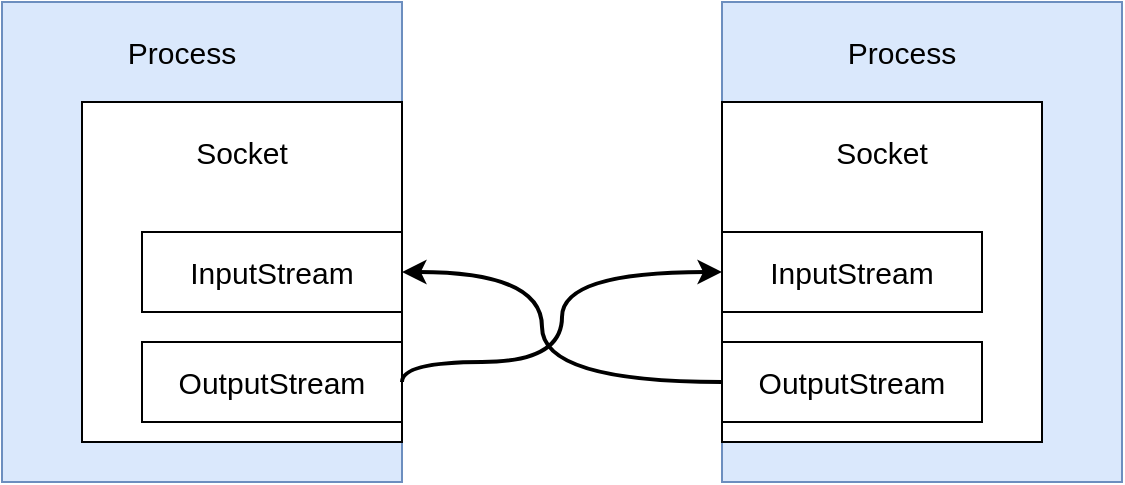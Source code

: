 <mxfile version="15.5.0" type="github">
  <diagram id="AK1Cj9njg4zsHotxsaLM" name="Page-1">
    <mxGraphModel dx="376" dy="402" grid="1" gridSize="10" guides="1" tooltips="1" connect="1" arrows="1" fold="1" page="1" pageScale="1" pageWidth="827" pageHeight="1169" math="0" shadow="0">
      <root>
        <mxCell id="0" />
        <mxCell id="1" parent="0" />
        <mxCell id="bPJQYE5LwPPlGOHjRDQh-1" value="" style="rounded=0;whiteSpace=wrap;html=1;fillColor=#dae8fc;strokeColor=#6c8ebf;" parent="1" vertex="1">
          <mxGeometry x="130" y="150" width="200" height="240" as="geometry" />
        </mxCell>
        <mxCell id="bPJQYE5LwPPlGOHjRDQh-2" value="&lt;font style=&quot;font-size: 15px&quot;&gt;Process&lt;/font&gt;" style="text;html=1;strokeColor=none;fillColor=none;align=center;verticalAlign=middle;whiteSpace=wrap;rounded=0;" parent="1" vertex="1">
          <mxGeometry x="190" y="160" width="60" height="30" as="geometry" />
        </mxCell>
        <mxCell id="bPJQYE5LwPPlGOHjRDQh-3" value="" style="rounded=0;whiteSpace=wrap;html=1;" parent="1" vertex="1">
          <mxGeometry x="170" y="200" width="160" height="170" as="geometry" />
        </mxCell>
        <mxCell id="bPJQYE5LwPPlGOHjRDQh-4" value="&lt;font style=&quot;font-size: 15px&quot;&gt;Socket&lt;/font&gt;" style="text;html=1;strokeColor=none;fillColor=none;align=center;verticalAlign=middle;whiteSpace=wrap;rounded=0;" parent="1" vertex="1">
          <mxGeometry x="220" y="210" width="60" height="30" as="geometry" />
        </mxCell>
        <mxCell id="bPJQYE5LwPPlGOHjRDQh-5" value="&lt;font style=&quot;font-size: 15px&quot;&gt;InputStream&lt;/font&gt;" style="rounded=0;whiteSpace=wrap;html=1;" parent="1" vertex="1">
          <mxGeometry x="200" y="265" width="130" height="40" as="geometry" />
        </mxCell>
        <mxCell id="bPJQYE5LwPPlGOHjRDQh-6" value="&lt;font style=&quot;font-size: 15px&quot;&gt;OutputStream&lt;/font&gt;" style="rounded=0;whiteSpace=wrap;html=1;" parent="1" vertex="1">
          <mxGeometry x="200" y="320" width="130" height="40" as="geometry" />
        </mxCell>
        <mxCell id="bPJQYE5LwPPlGOHjRDQh-7" value="" style="rounded=0;whiteSpace=wrap;html=1;fillColor=#dae8fc;strokeColor=#6c8ebf;" parent="1" vertex="1">
          <mxGeometry x="490" y="150" width="200" height="240" as="geometry" />
        </mxCell>
        <mxCell id="bPJQYE5LwPPlGOHjRDQh-8" value="&lt;font style=&quot;font-size: 15px&quot;&gt;Process&lt;/font&gt;" style="text;html=1;strokeColor=none;fillColor=none;align=center;verticalAlign=middle;whiteSpace=wrap;rounded=0;" parent="1" vertex="1">
          <mxGeometry x="550" y="160" width="60" height="30" as="geometry" />
        </mxCell>
        <mxCell id="bPJQYE5LwPPlGOHjRDQh-9" value="" style="rounded=0;whiteSpace=wrap;html=1;" parent="1" vertex="1">
          <mxGeometry x="490" y="200" width="160" height="170" as="geometry" />
        </mxCell>
        <mxCell id="bPJQYE5LwPPlGOHjRDQh-10" value="&lt;font style=&quot;font-size: 15px&quot;&gt;Socket&lt;/font&gt;" style="text;html=1;strokeColor=none;fillColor=none;align=center;verticalAlign=middle;whiteSpace=wrap;rounded=0;" parent="1" vertex="1">
          <mxGeometry x="540" y="210" width="60" height="30" as="geometry" />
        </mxCell>
        <mxCell id="bPJQYE5LwPPlGOHjRDQh-11" value="&lt;font style=&quot;font-size: 15px&quot;&gt;InputStream&lt;/font&gt;" style="rounded=0;whiteSpace=wrap;html=1;" parent="1" vertex="1">
          <mxGeometry x="490" y="265" width="130" height="40" as="geometry" />
        </mxCell>
        <mxCell id="bPJQYE5LwPPlGOHjRDQh-12" value="&lt;font style=&quot;font-size: 15px&quot;&gt;OutputStream&lt;/font&gt;" style="rounded=0;whiteSpace=wrap;html=1;" parent="1" vertex="1">
          <mxGeometry x="490" y="320" width="130" height="40" as="geometry" />
        </mxCell>
        <mxCell id="bPJQYE5LwPPlGOHjRDQh-14" value="" style="curved=1;endArrow=classic;html=1;rounded=0;fontSize=15;strokeWidth=2;edgeStyle=orthogonalEdgeStyle;exitX=0;exitY=0.5;exitDx=0;exitDy=0;entryX=1;entryY=0.5;entryDx=0;entryDy=0;" parent="1" source="bPJQYE5LwPPlGOHjRDQh-12" target="bPJQYE5LwPPlGOHjRDQh-5" edge="1">
          <mxGeometry width="50" height="50" relative="1" as="geometry">
            <mxPoint x="340" y="290" as="sourcePoint" />
            <mxPoint x="350" y="300" as="targetPoint" />
            <Array as="points">
              <mxPoint x="400" y="340" />
              <mxPoint x="400" y="285" />
            </Array>
          </mxGeometry>
        </mxCell>
        <mxCell id="bPJQYE5LwPPlGOHjRDQh-15" value="" style="curved=1;endArrow=classic;html=1;rounded=0;fontSize=15;strokeWidth=2;edgeStyle=orthogonalEdgeStyle;exitX=1;exitY=0.5;exitDx=0;exitDy=0;entryX=0;entryY=0.5;entryDx=0;entryDy=0;" parent="1" source="bPJQYE5LwPPlGOHjRDQh-6" target="bPJQYE5LwPPlGOHjRDQh-11" edge="1">
          <mxGeometry width="50" height="50" relative="1" as="geometry">
            <mxPoint x="340" y="295" as="sourcePoint" />
            <mxPoint x="450" y="260" as="targetPoint" />
            <Array as="points">
              <mxPoint x="330" y="330" />
              <mxPoint x="410" y="330" />
              <mxPoint x="410" y="285" />
            </Array>
          </mxGeometry>
        </mxCell>
      </root>
    </mxGraphModel>
  </diagram>
</mxfile>
